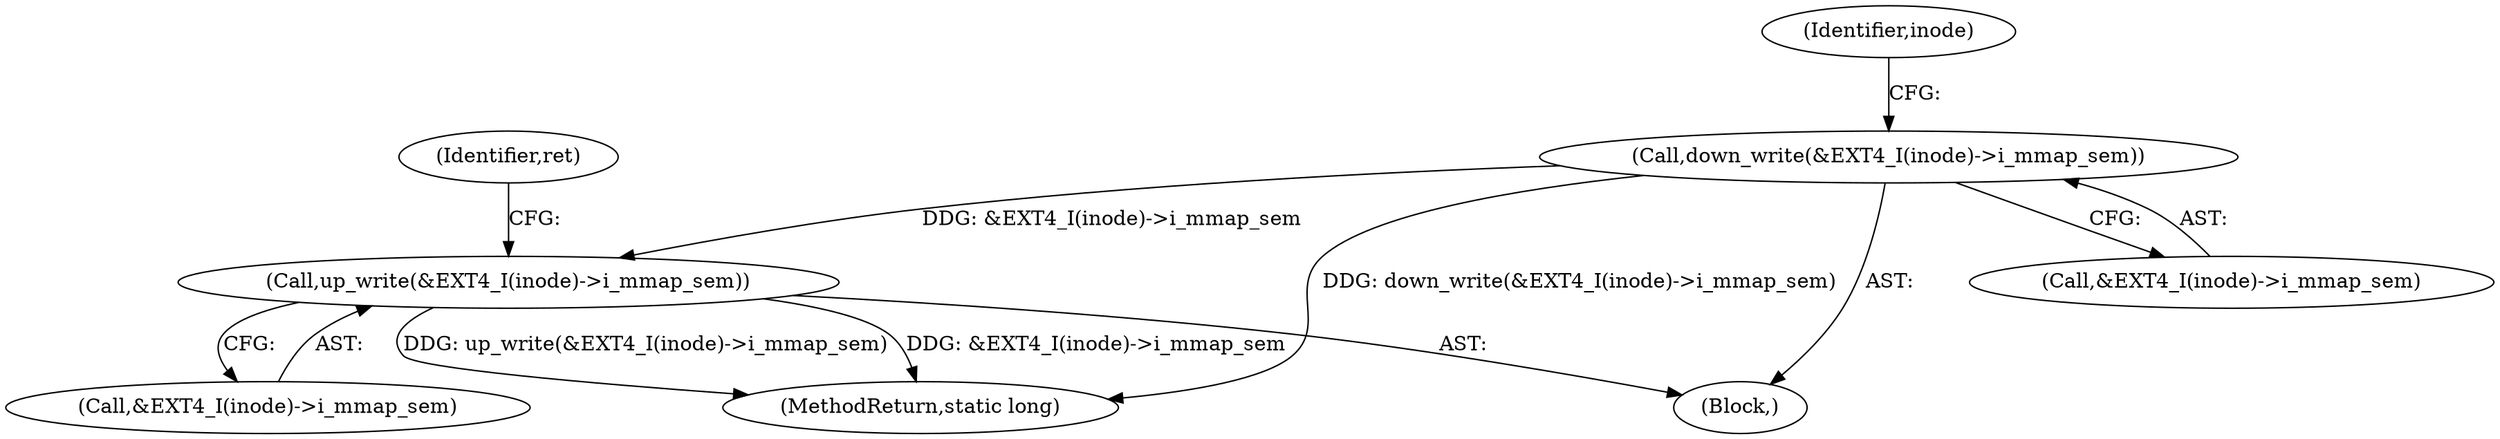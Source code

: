 digraph "0_linux_ea3d7209ca01da209cda6f0dea8be9cc4b7a933b_1@API" {
"1000380" [label="(Call,up_write(&EXT4_I(inode)->i_mmap_sem))"];
"1000349" [label="(Call,down_write(&EXT4_I(inode)->i_mmap_sem))"];
"1000381" [label="(Call,&EXT4_I(inode)->i_mmap_sem)"];
"1000356" [label="(Identifier,inode)"];
"1000490" [label="(MethodReturn,static long)"];
"1000380" [label="(Call,up_write(&EXT4_I(inode)->i_mmap_sem))"];
"1000349" [label="(Call,down_write(&EXT4_I(inode)->i_mmap_sem))"];
"1000339" [label="(Block,)"];
"1000350" [label="(Call,&EXT4_I(inode)->i_mmap_sem)"];
"1000387" [label="(Identifier,ret)"];
"1000380" -> "1000339"  [label="AST: "];
"1000380" -> "1000381"  [label="CFG: "];
"1000381" -> "1000380"  [label="AST: "];
"1000387" -> "1000380"  [label="CFG: "];
"1000380" -> "1000490"  [label="DDG: up_write(&EXT4_I(inode)->i_mmap_sem)"];
"1000380" -> "1000490"  [label="DDG: &EXT4_I(inode)->i_mmap_sem"];
"1000349" -> "1000380"  [label="DDG: &EXT4_I(inode)->i_mmap_sem"];
"1000349" -> "1000339"  [label="AST: "];
"1000349" -> "1000350"  [label="CFG: "];
"1000350" -> "1000349"  [label="AST: "];
"1000356" -> "1000349"  [label="CFG: "];
"1000349" -> "1000490"  [label="DDG: down_write(&EXT4_I(inode)->i_mmap_sem)"];
}

